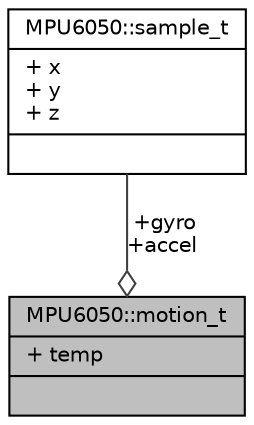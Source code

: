 digraph "MPU6050::motion_t"
{
  edge [fontname="Helvetica",fontsize="10",labelfontname="Helvetica",labelfontsize="10"];
  node [fontname="Helvetica",fontsize="10",shape=record];
  Node1 [label="{MPU6050::motion_t\n|+ temp\l|}",height=0.2,width=0.4,color="black", fillcolor="grey75", style="filled", fontcolor="black"];
  Node2 -> Node1 [color="grey25",fontsize="10",style="solid",label=" +gyro\n+accel" ,arrowhead="odiamond",fontname="Helvetica"];
  Node2 [label="{MPU6050::sample_t\n|+ x\l+ y\l+ z\l|}",height=0.2,width=0.4,color="black", fillcolor="white", style="filled",URL="$d6/df8/structMPU6050_1_1sample__t.html"];
}
